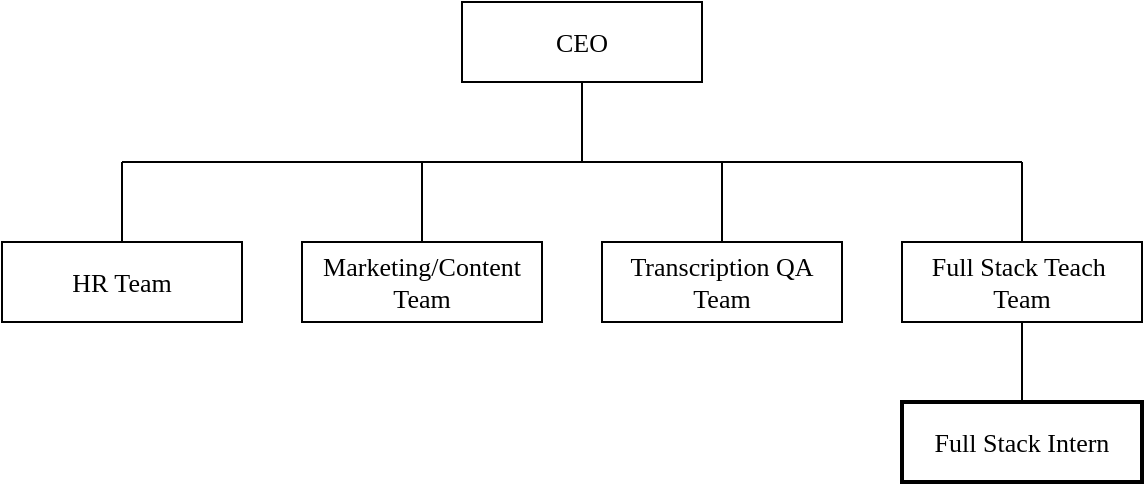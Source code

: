 <mxfile version="27.1.4">
  <diagram name="Page-1" id="J8Js_p3m0gMa3hb5TZmO">
    <mxGraphModel dx="786" dy="465" grid="1" gridSize="10" guides="1" tooltips="1" connect="1" arrows="1" fold="1" page="1" pageScale="1" pageWidth="850" pageHeight="1100" math="0" shadow="0">
      <root>
        <mxCell id="0" />
        <mxCell id="1" parent="0" />
        <mxCell id="tIQzW-If697cBHWcUcbt-1" value="CEO" style="rounded=0;whiteSpace=wrap;html=1;fontFamily=Times New Roman;fontSize=13;" vertex="1" parent="1">
          <mxGeometry x="340" y="130" width="120" height="40" as="geometry" />
        </mxCell>
        <mxCell id="tIQzW-If697cBHWcUcbt-2" value="" style="endArrow=none;html=1;rounded=0;entryX=0.5;entryY=1;entryDx=0;entryDy=0;fontFamily=Times New Roman;fontSize=13;" edge="1" parent="1" target="tIQzW-If697cBHWcUcbt-1">
          <mxGeometry width="50" height="50" relative="1" as="geometry">
            <mxPoint x="400" y="210" as="sourcePoint" />
            <mxPoint x="430" y="220" as="targetPoint" />
          </mxGeometry>
        </mxCell>
        <mxCell id="tIQzW-If697cBHWcUcbt-3" value="HR Team" style="rounded=0;whiteSpace=wrap;html=1;fontFamily=Times New Roman;fontSize=13;" vertex="1" parent="1">
          <mxGeometry x="110" y="250" width="120" height="40" as="geometry" />
        </mxCell>
        <mxCell id="tIQzW-If697cBHWcUcbt-4" value="" style="endArrow=none;html=1;rounded=0;fontFamily=Times New Roman;fontSize=13;" edge="1" parent="1">
          <mxGeometry width="50" height="50" relative="1" as="geometry">
            <mxPoint x="170" y="210" as="sourcePoint" />
            <mxPoint x="620" y="210" as="targetPoint" />
          </mxGeometry>
        </mxCell>
        <mxCell id="tIQzW-If697cBHWcUcbt-5" value="Marketing/Content&lt;div&gt;Team&lt;/div&gt;" style="rounded=0;whiteSpace=wrap;html=1;fontFamily=Times New Roman;fontSize=13;" vertex="1" parent="1">
          <mxGeometry x="260" y="250" width="120" height="40" as="geometry" />
        </mxCell>
        <mxCell id="tIQzW-If697cBHWcUcbt-6" value="Transcription QA&lt;div&gt;Team&lt;/div&gt;" style="rounded=0;whiteSpace=wrap;html=1;fontFamily=Times New Roman;fontSize=13;" vertex="1" parent="1">
          <mxGeometry x="410" y="250" width="120" height="40" as="geometry" />
        </mxCell>
        <mxCell id="tIQzW-If697cBHWcUcbt-7" value="" style="endArrow=none;html=1;rounded=0;exitX=0.5;exitY=0;exitDx=0;exitDy=0;fontFamily=Times New Roman;fontSize=13;" edge="1" parent="1" source="tIQzW-If697cBHWcUcbt-3">
          <mxGeometry width="50" height="50" relative="1" as="geometry">
            <mxPoint x="160" y="240" as="sourcePoint" />
            <mxPoint x="170" y="210" as="targetPoint" />
          </mxGeometry>
        </mxCell>
        <mxCell id="tIQzW-If697cBHWcUcbt-8" value="" style="endArrow=none;html=1;rounded=0;exitX=0.5;exitY=0;exitDx=0;exitDy=0;fontFamily=Times New Roman;fontSize=13;" edge="1" parent="1" source="tIQzW-If697cBHWcUcbt-5">
          <mxGeometry width="50" height="50" relative="1" as="geometry">
            <mxPoint x="310" y="247" as="sourcePoint" />
            <mxPoint x="320" y="210" as="targetPoint" />
          </mxGeometry>
        </mxCell>
        <mxCell id="tIQzW-If697cBHWcUcbt-9" value="" style="endArrow=none;html=1;rounded=0;exitX=0.5;exitY=0;exitDx=0;exitDy=0;fontFamily=Times New Roman;fontSize=13;" edge="1" parent="1" source="tIQzW-If697cBHWcUcbt-6">
          <mxGeometry width="50" height="50" relative="1" as="geometry">
            <mxPoint x="380" y="270" as="sourcePoint" />
            <mxPoint x="470" y="210" as="targetPoint" />
          </mxGeometry>
        </mxCell>
        <mxCell id="tIQzW-If697cBHWcUcbt-10" value="Full Stack Teach&amp;nbsp;&lt;div&gt;Team&lt;/div&gt;" style="rounded=0;whiteSpace=wrap;html=1;fontFamily=Times New Roman;fontSize=13;" vertex="1" parent="1">
          <mxGeometry x="560" y="250" width="120" height="40" as="geometry" />
        </mxCell>
        <mxCell id="tIQzW-If697cBHWcUcbt-11" value="" style="endArrow=none;html=1;rounded=0;exitX=0.5;exitY=0;exitDx=0;exitDy=0;fontFamily=Times New Roman;fontSize=13;" edge="1" parent="1" source="tIQzW-If697cBHWcUcbt-10">
          <mxGeometry width="50" height="50" relative="1" as="geometry">
            <mxPoint x="610" y="250" as="sourcePoint" />
            <mxPoint x="620" y="210" as="targetPoint" />
          </mxGeometry>
        </mxCell>
        <mxCell id="tIQzW-If697cBHWcUcbt-12" value="Full Stack Intern" style="rounded=0;whiteSpace=wrap;html=1;fontFamily=Times New Roman;fontSize=13;labelBorderColor=none;spacing=2;strokeWidth=2;" vertex="1" parent="1">
          <mxGeometry x="560" y="330" width="120" height="40" as="geometry" />
        </mxCell>
        <mxCell id="tIQzW-If697cBHWcUcbt-13" value="" style="endArrow=none;html=1;rounded=0;entryX=0.5;entryY=1;entryDx=0;entryDy=0;fontFamily=Times New Roman;fontSize=13;" edge="1" parent="1" source="tIQzW-If697cBHWcUcbt-12" target="tIQzW-If697cBHWcUcbt-10">
          <mxGeometry width="50" height="50" relative="1" as="geometry">
            <mxPoint x="380" y="280" as="sourcePoint" />
            <mxPoint x="430" y="230" as="targetPoint" />
          </mxGeometry>
        </mxCell>
      </root>
    </mxGraphModel>
  </diagram>
</mxfile>
